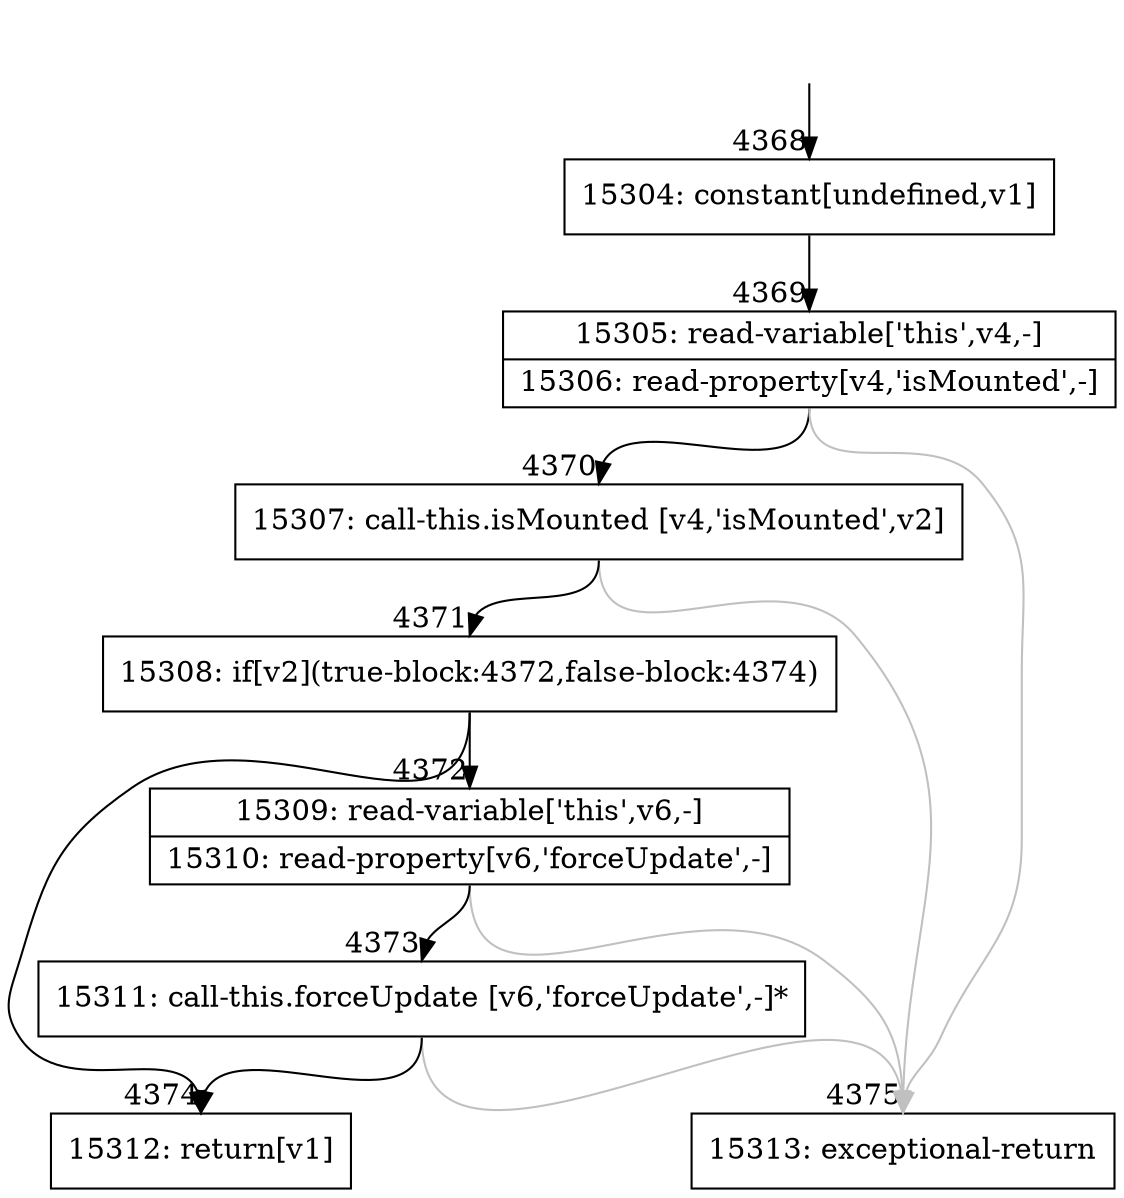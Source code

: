 digraph {
rankdir="TD"
BB_entry297[shape=none,label=""];
BB_entry297 -> BB4368 [tailport=s, headport=n, headlabel="    4368"]
BB4368 [shape=record label="{15304: constant[undefined,v1]}" ] 
BB4368 -> BB4369 [tailport=s, headport=n, headlabel="      4369"]
BB4369 [shape=record label="{15305: read-variable['this',v4,-]|15306: read-property[v4,'isMounted',-]}" ] 
BB4369 -> BB4370 [tailport=s, headport=n, headlabel="      4370"]
BB4369 -> BB4375 [tailport=s, headport=n, color=gray, headlabel="      4375"]
BB4370 [shape=record label="{15307: call-this.isMounted [v4,'isMounted',v2]}" ] 
BB4370 -> BB4371 [tailport=s, headport=n, headlabel="      4371"]
BB4370 -> BB4375 [tailport=s, headport=n, color=gray]
BB4371 [shape=record label="{15308: if[v2](true-block:4372,false-block:4374)}" ] 
BB4371 -> BB4372 [tailport=s, headport=n, headlabel="      4372"]
BB4371 -> BB4374 [tailport=s, headport=n, headlabel="      4374"]
BB4372 [shape=record label="{15309: read-variable['this',v6,-]|15310: read-property[v6,'forceUpdate',-]}" ] 
BB4372 -> BB4373 [tailport=s, headport=n, headlabel="      4373"]
BB4372 -> BB4375 [tailport=s, headport=n, color=gray]
BB4373 [shape=record label="{15311: call-this.forceUpdate [v6,'forceUpdate',-]*}" ] 
BB4373 -> BB4374 [tailport=s, headport=n]
BB4373 -> BB4375 [tailport=s, headport=n, color=gray]
BB4374 [shape=record label="{15312: return[v1]}" ] 
BB4375 [shape=record label="{15313: exceptional-return}" ] 
//#$~ 8295
}
